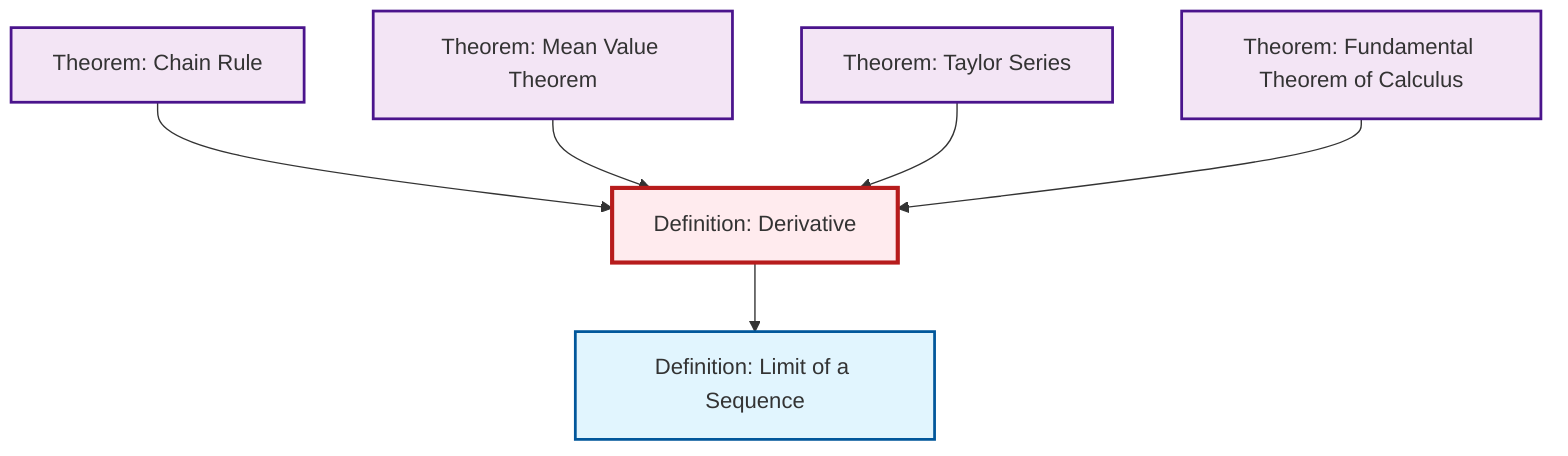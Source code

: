graph TD
    classDef definition fill:#e1f5fe,stroke:#01579b,stroke-width:2px
    classDef theorem fill:#f3e5f5,stroke:#4a148c,stroke-width:2px
    classDef axiom fill:#fff3e0,stroke:#e65100,stroke-width:2px
    classDef example fill:#e8f5e9,stroke:#1b5e20,stroke-width:2px
    classDef current fill:#ffebee,stroke:#b71c1c,stroke-width:3px
    thm-chain-rule["Theorem: Chain Rule"]:::theorem
    def-derivative["Definition: Derivative"]:::definition
    def-limit["Definition: Limit of a Sequence"]:::definition
    thm-mean-value["Theorem: Mean Value Theorem"]:::theorem
    thm-taylor-series["Theorem: Taylor Series"]:::theorem
    thm-fundamental-calculus["Theorem: Fundamental Theorem of Calculus"]:::theorem
    thm-chain-rule --> def-derivative
    thm-mean-value --> def-derivative
    thm-taylor-series --> def-derivative
    thm-fundamental-calculus --> def-derivative
    def-derivative --> def-limit
    class def-derivative current